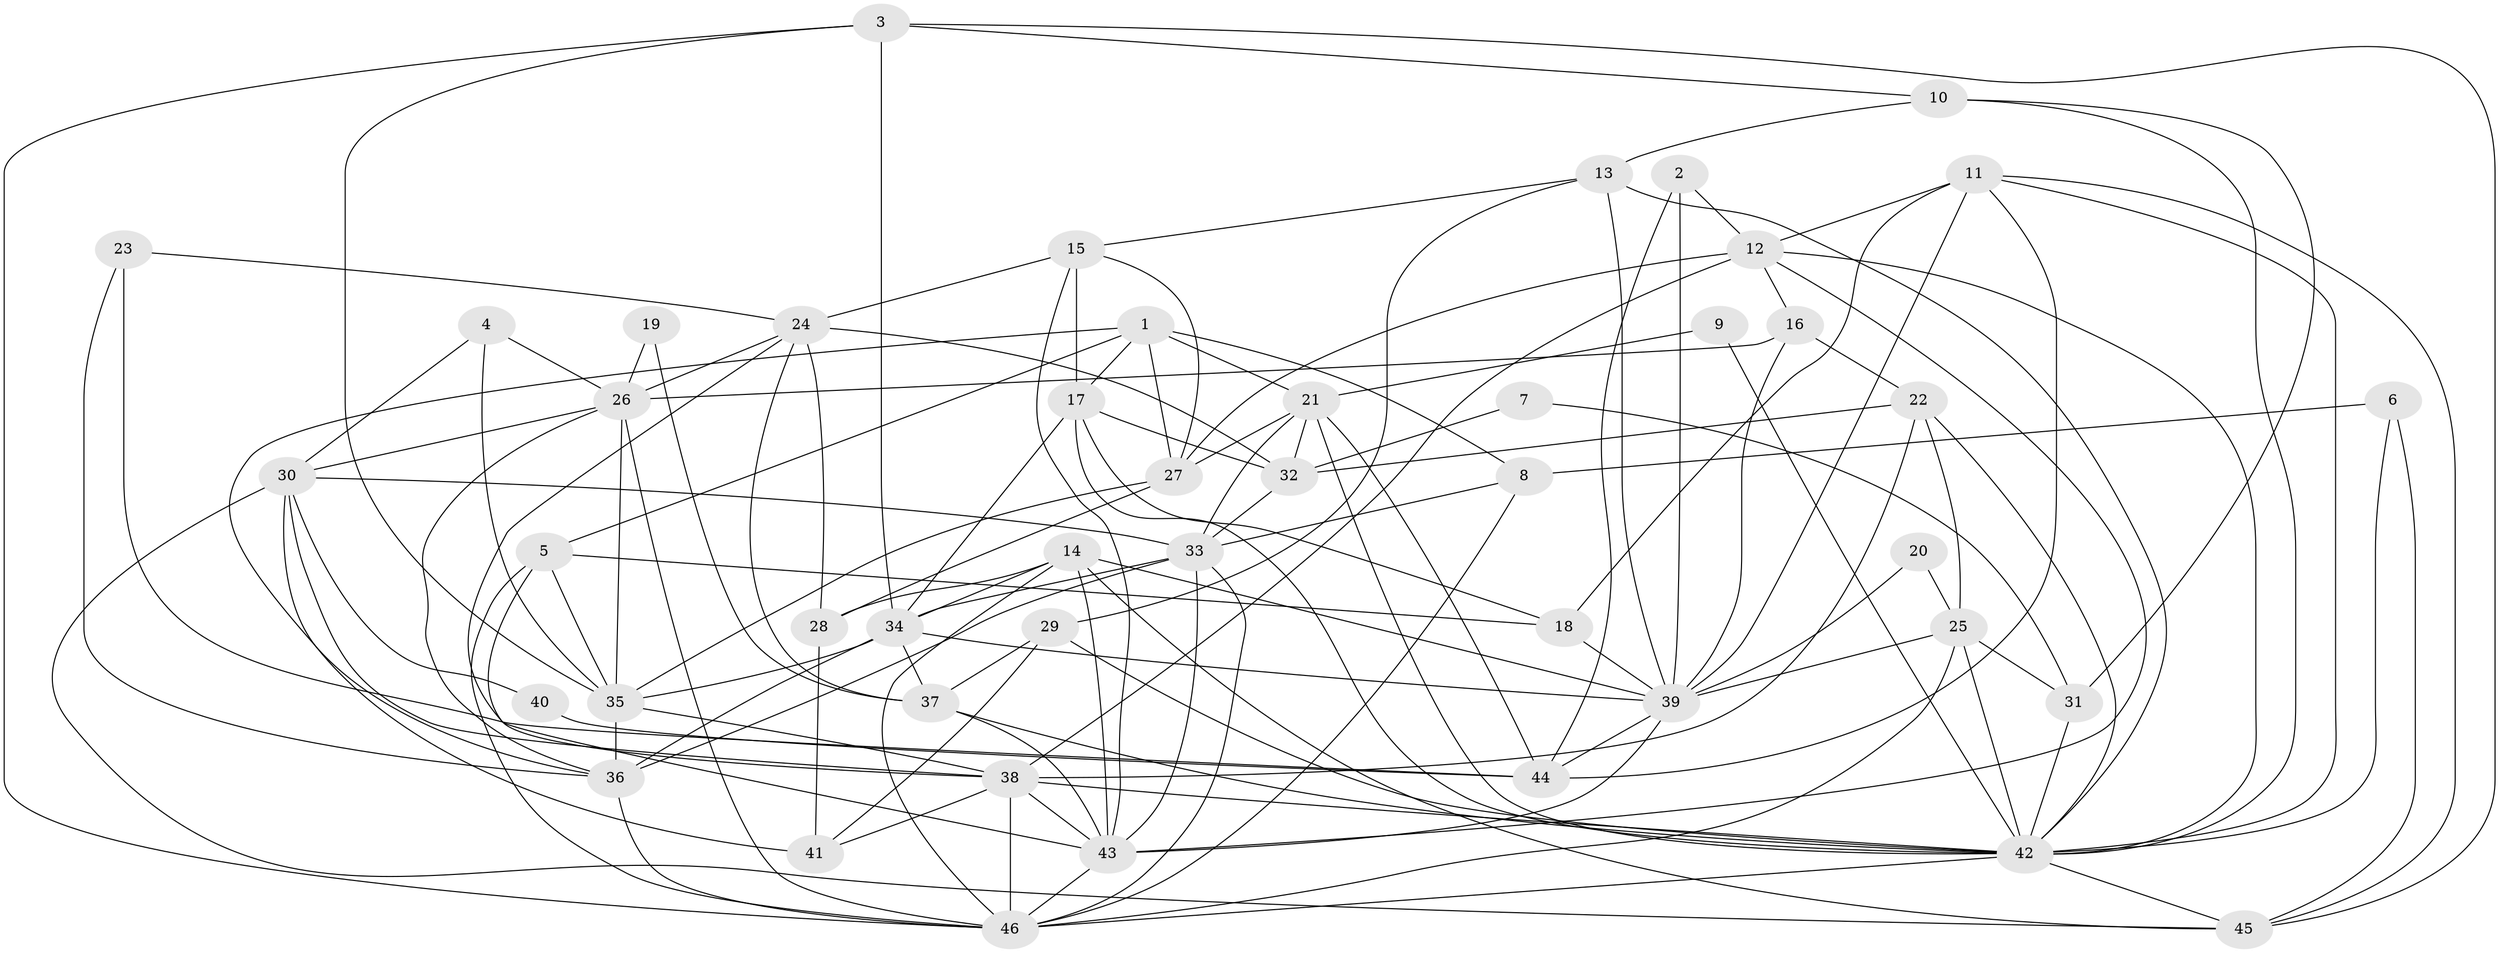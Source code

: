 // original degree distribution, {3: 0.2717391304347826, 2: 0.09782608695652174, 5: 0.18478260869565216, 4: 0.32608695652173914, 8: 0.010869565217391304, 7: 0.021739130434782608, 6: 0.08695652173913043}
// Generated by graph-tools (version 1.1) at 2025/50/03/09/25 03:50:06]
// undirected, 46 vertices, 131 edges
graph export_dot {
graph [start="1"]
  node [color=gray90,style=filled];
  1;
  2;
  3;
  4;
  5;
  6;
  7;
  8;
  9;
  10;
  11;
  12;
  13;
  14;
  15;
  16;
  17;
  18;
  19;
  20;
  21;
  22;
  23;
  24;
  25;
  26;
  27;
  28;
  29;
  30;
  31;
  32;
  33;
  34;
  35;
  36;
  37;
  38;
  39;
  40;
  41;
  42;
  43;
  44;
  45;
  46;
  1 -- 5 [weight=1.0];
  1 -- 8 [weight=1.0];
  1 -- 17 [weight=1.0];
  1 -- 21 [weight=1.0];
  1 -- 27 [weight=1.0];
  1 -- 36 [weight=1.0];
  2 -- 12 [weight=1.0];
  2 -- 39 [weight=1.0];
  2 -- 44 [weight=1.0];
  3 -- 10 [weight=1.0];
  3 -- 34 [weight=1.0];
  3 -- 35 [weight=1.0];
  3 -- 45 [weight=1.0];
  3 -- 46 [weight=1.0];
  4 -- 26 [weight=1.0];
  4 -- 30 [weight=1.0];
  4 -- 35 [weight=1.0];
  5 -- 18 [weight=1.0];
  5 -- 35 [weight=1.0];
  5 -- 43 [weight=1.0];
  5 -- 46 [weight=1.0];
  6 -- 8 [weight=1.0];
  6 -- 42 [weight=1.0];
  6 -- 45 [weight=1.0];
  7 -- 31 [weight=1.0];
  7 -- 32 [weight=1.0];
  8 -- 33 [weight=1.0];
  8 -- 46 [weight=1.0];
  9 -- 21 [weight=1.0];
  9 -- 42 [weight=1.0];
  10 -- 13 [weight=1.0];
  10 -- 31 [weight=1.0];
  10 -- 42 [weight=1.0];
  11 -- 12 [weight=1.0];
  11 -- 18 [weight=1.0];
  11 -- 39 [weight=1.0];
  11 -- 42 [weight=1.0];
  11 -- 44 [weight=1.0];
  11 -- 45 [weight=1.0];
  12 -- 16 [weight=1.0];
  12 -- 27 [weight=1.0];
  12 -- 38 [weight=1.0];
  12 -- 42 [weight=1.0];
  12 -- 43 [weight=1.0];
  13 -- 15 [weight=1.0];
  13 -- 29 [weight=1.0];
  13 -- 39 [weight=1.0];
  13 -- 42 [weight=1.0];
  14 -- 28 [weight=1.0];
  14 -- 34 [weight=1.0];
  14 -- 39 [weight=1.0];
  14 -- 43 [weight=1.0];
  14 -- 45 [weight=1.0];
  14 -- 46 [weight=1.0];
  15 -- 17 [weight=1.0];
  15 -- 24 [weight=1.0];
  15 -- 27 [weight=1.0];
  15 -- 43 [weight=1.0];
  16 -- 22 [weight=1.0];
  16 -- 26 [weight=1.0];
  16 -- 39 [weight=1.0];
  17 -- 18 [weight=1.0];
  17 -- 32 [weight=1.0];
  17 -- 34 [weight=1.0];
  17 -- 42 [weight=1.0];
  18 -- 39 [weight=1.0];
  19 -- 26 [weight=1.0];
  19 -- 37 [weight=1.0];
  20 -- 25 [weight=1.0];
  20 -- 39 [weight=1.0];
  21 -- 27 [weight=1.0];
  21 -- 32 [weight=1.0];
  21 -- 33 [weight=1.0];
  21 -- 42 [weight=1.0];
  21 -- 44 [weight=1.0];
  22 -- 25 [weight=1.0];
  22 -- 32 [weight=1.0];
  22 -- 38 [weight=1.0];
  22 -- 42 [weight=1.0];
  23 -- 24 [weight=1.0];
  23 -- 36 [weight=1.0];
  23 -- 44 [weight=1.0];
  24 -- 26 [weight=1.0];
  24 -- 28 [weight=1.0];
  24 -- 32 [weight=1.0];
  24 -- 37 [weight=1.0];
  24 -- 38 [weight=1.0];
  25 -- 31 [weight=1.0];
  25 -- 39 [weight=1.0];
  25 -- 42 [weight=1.0];
  25 -- 46 [weight=1.0];
  26 -- 30 [weight=1.0];
  26 -- 35 [weight=1.0];
  26 -- 36 [weight=1.0];
  26 -- 46 [weight=1.0];
  27 -- 28 [weight=2.0];
  27 -- 35 [weight=1.0];
  28 -- 41 [weight=1.0];
  29 -- 37 [weight=1.0];
  29 -- 41 [weight=1.0];
  29 -- 42 [weight=1.0];
  30 -- 33 [weight=1.0];
  30 -- 38 [weight=1.0];
  30 -- 40 [weight=1.0];
  30 -- 41 [weight=1.0];
  30 -- 45 [weight=1.0];
  31 -- 42 [weight=1.0];
  32 -- 33 [weight=1.0];
  33 -- 34 [weight=1.0];
  33 -- 36 [weight=1.0];
  33 -- 43 [weight=1.0];
  33 -- 46 [weight=1.0];
  34 -- 35 [weight=1.0];
  34 -- 36 [weight=1.0];
  34 -- 37 [weight=1.0];
  34 -- 39 [weight=3.0];
  35 -- 36 [weight=1.0];
  35 -- 38 [weight=1.0];
  36 -- 46 [weight=1.0];
  37 -- 42 [weight=1.0];
  37 -- 43 [weight=1.0];
  38 -- 41 [weight=1.0];
  38 -- 42 [weight=1.0];
  38 -- 43 [weight=1.0];
  38 -- 46 [weight=1.0];
  39 -- 43 [weight=1.0];
  39 -- 44 [weight=1.0];
  40 -- 44 [weight=1.0];
  42 -- 45 [weight=1.0];
  42 -- 46 [weight=1.0];
  43 -- 46 [weight=1.0];
}
